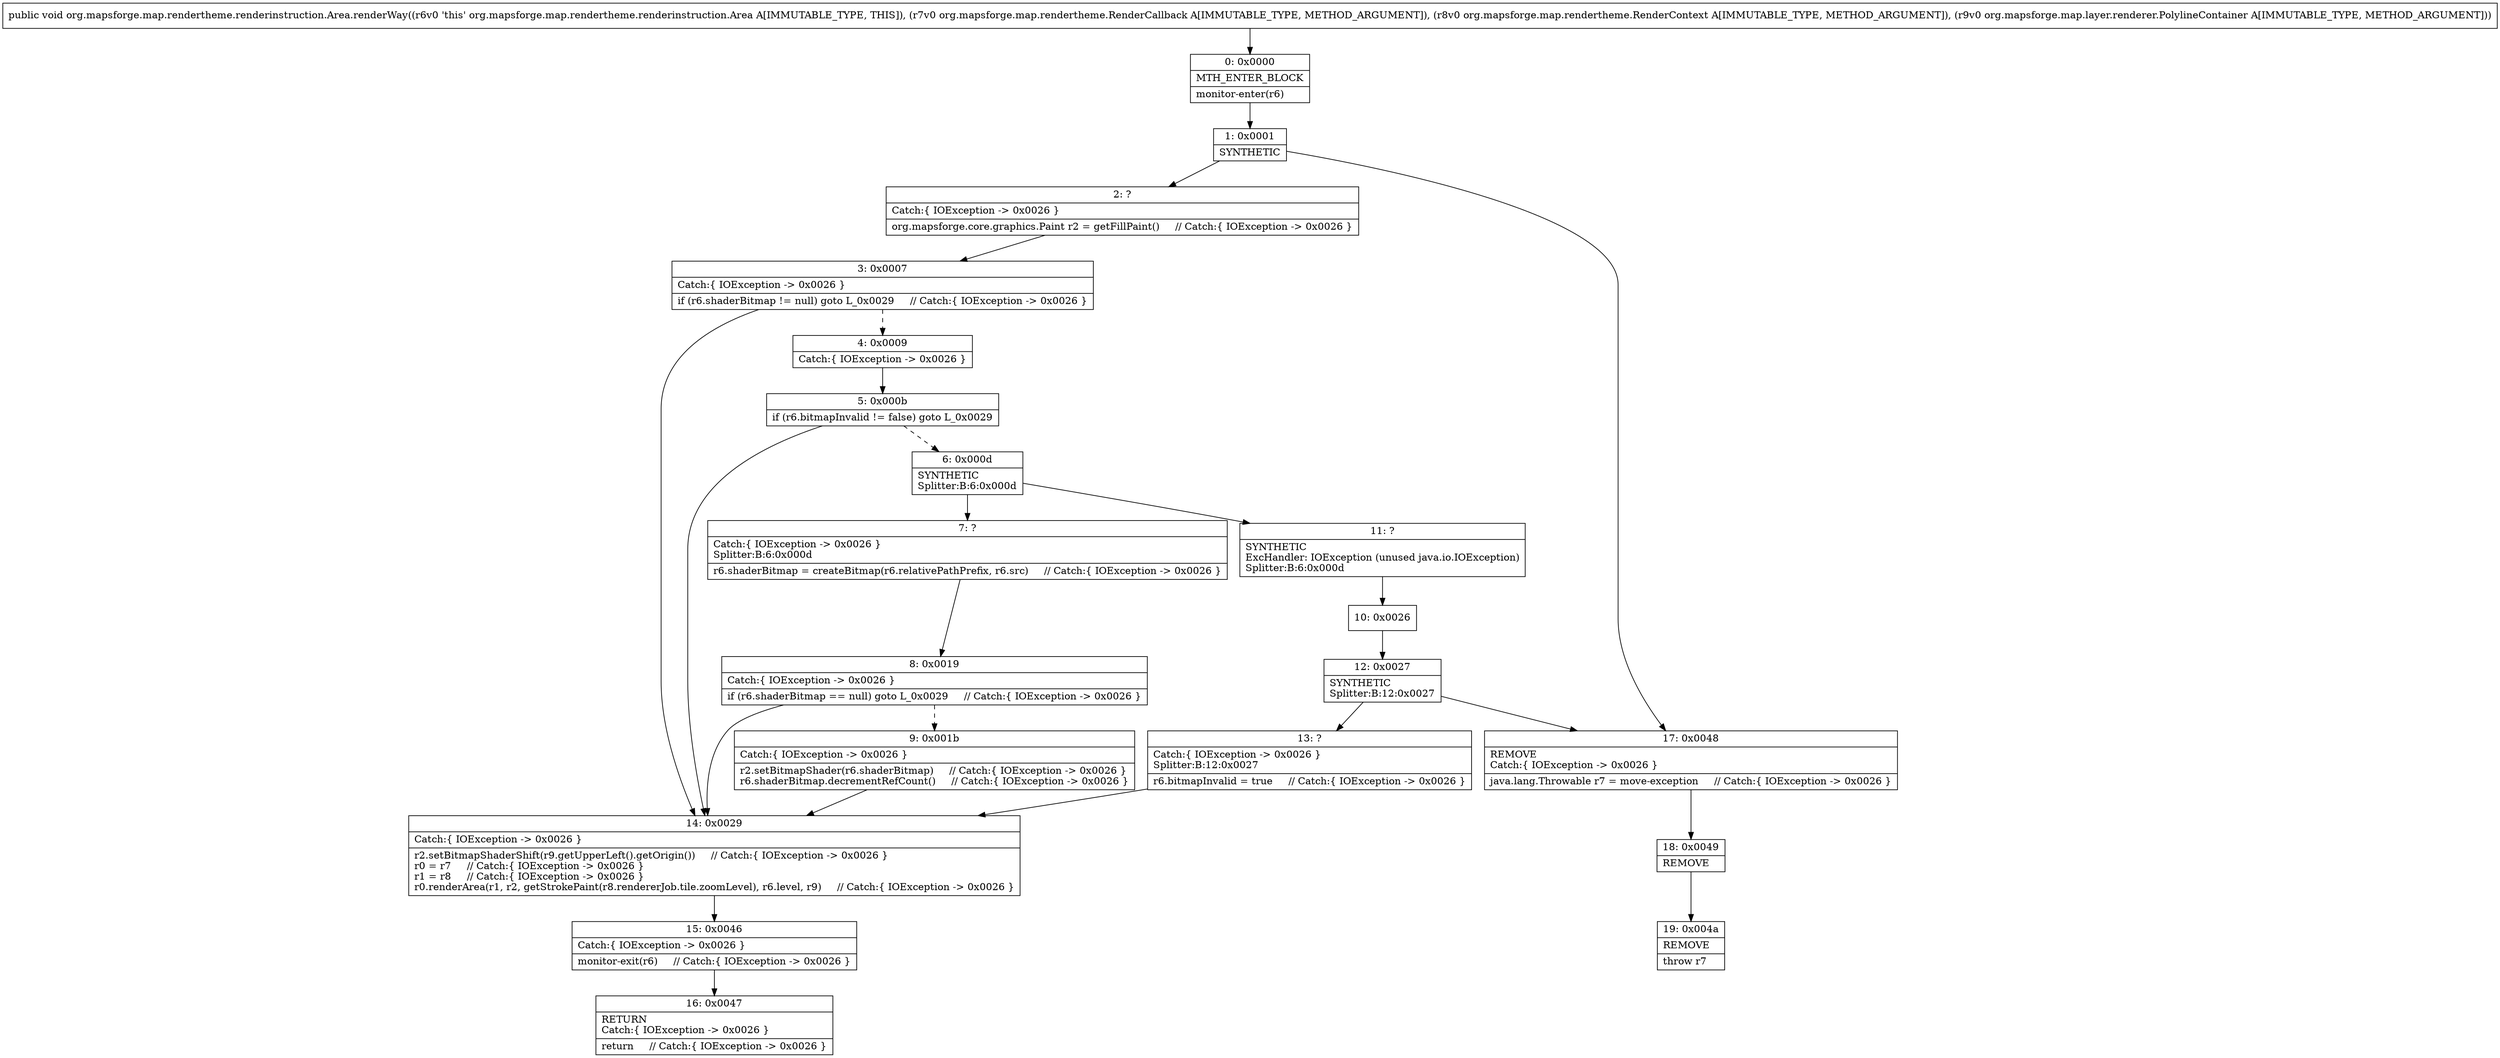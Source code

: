 digraph "CFG fororg.mapsforge.map.rendertheme.renderinstruction.Area.renderWay(Lorg\/mapsforge\/map\/rendertheme\/RenderCallback;Lorg\/mapsforge\/map\/rendertheme\/RenderContext;Lorg\/mapsforge\/map\/layer\/renderer\/PolylineContainer;)V" {
Node_0 [shape=record,label="{0\:\ 0x0000|MTH_ENTER_BLOCK\l|monitor\-enter(r6)\l}"];
Node_1 [shape=record,label="{1\:\ 0x0001|SYNTHETIC\l}"];
Node_2 [shape=record,label="{2\:\ ?|Catch:\{ IOException \-\> 0x0026 \}\l|org.mapsforge.core.graphics.Paint r2 = getFillPaint()     \/\/ Catch:\{ IOException \-\> 0x0026 \}\l}"];
Node_3 [shape=record,label="{3\:\ 0x0007|Catch:\{ IOException \-\> 0x0026 \}\l|if (r6.shaderBitmap != null) goto L_0x0029     \/\/ Catch:\{ IOException \-\> 0x0026 \}\l}"];
Node_4 [shape=record,label="{4\:\ 0x0009|Catch:\{ IOException \-\> 0x0026 \}\l}"];
Node_5 [shape=record,label="{5\:\ 0x000b|if (r6.bitmapInvalid != false) goto L_0x0029\l}"];
Node_6 [shape=record,label="{6\:\ 0x000d|SYNTHETIC\lSplitter:B:6:0x000d\l}"];
Node_7 [shape=record,label="{7\:\ ?|Catch:\{ IOException \-\> 0x0026 \}\lSplitter:B:6:0x000d\l|r6.shaderBitmap = createBitmap(r6.relativePathPrefix, r6.src)     \/\/ Catch:\{ IOException \-\> 0x0026 \}\l}"];
Node_8 [shape=record,label="{8\:\ 0x0019|Catch:\{ IOException \-\> 0x0026 \}\l|if (r6.shaderBitmap == null) goto L_0x0029     \/\/ Catch:\{ IOException \-\> 0x0026 \}\l}"];
Node_9 [shape=record,label="{9\:\ 0x001b|Catch:\{ IOException \-\> 0x0026 \}\l|r2.setBitmapShader(r6.shaderBitmap)     \/\/ Catch:\{ IOException \-\> 0x0026 \}\lr6.shaderBitmap.decrementRefCount()     \/\/ Catch:\{ IOException \-\> 0x0026 \}\l}"];
Node_10 [shape=record,label="{10\:\ 0x0026}"];
Node_11 [shape=record,label="{11\:\ ?|SYNTHETIC\lExcHandler: IOException (unused java.io.IOException)\lSplitter:B:6:0x000d\l}"];
Node_12 [shape=record,label="{12\:\ 0x0027|SYNTHETIC\lSplitter:B:12:0x0027\l}"];
Node_13 [shape=record,label="{13\:\ ?|Catch:\{ IOException \-\> 0x0026 \}\lSplitter:B:12:0x0027\l|r6.bitmapInvalid = true     \/\/ Catch:\{ IOException \-\> 0x0026 \}\l}"];
Node_14 [shape=record,label="{14\:\ 0x0029|Catch:\{ IOException \-\> 0x0026 \}\l|r2.setBitmapShaderShift(r9.getUpperLeft().getOrigin())     \/\/ Catch:\{ IOException \-\> 0x0026 \}\lr0 = r7     \/\/ Catch:\{ IOException \-\> 0x0026 \}\lr1 = r8     \/\/ Catch:\{ IOException \-\> 0x0026 \}\lr0.renderArea(r1, r2, getStrokePaint(r8.rendererJob.tile.zoomLevel), r6.level, r9)     \/\/ Catch:\{ IOException \-\> 0x0026 \}\l}"];
Node_15 [shape=record,label="{15\:\ 0x0046|Catch:\{ IOException \-\> 0x0026 \}\l|monitor\-exit(r6)     \/\/ Catch:\{ IOException \-\> 0x0026 \}\l}"];
Node_16 [shape=record,label="{16\:\ 0x0047|RETURN\lCatch:\{ IOException \-\> 0x0026 \}\l|return     \/\/ Catch:\{ IOException \-\> 0x0026 \}\l}"];
Node_17 [shape=record,label="{17\:\ 0x0048|REMOVE\lCatch:\{ IOException \-\> 0x0026 \}\l|java.lang.Throwable r7 = move\-exception     \/\/ Catch:\{ IOException \-\> 0x0026 \}\l}"];
Node_18 [shape=record,label="{18\:\ 0x0049|REMOVE\l}"];
Node_19 [shape=record,label="{19\:\ 0x004a|REMOVE\l|throw r7\l}"];
MethodNode[shape=record,label="{public void org.mapsforge.map.rendertheme.renderinstruction.Area.renderWay((r6v0 'this' org.mapsforge.map.rendertheme.renderinstruction.Area A[IMMUTABLE_TYPE, THIS]), (r7v0 org.mapsforge.map.rendertheme.RenderCallback A[IMMUTABLE_TYPE, METHOD_ARGUMENT]), (r8v0 org.mapsforge.map.rendertheme.RenderContext A[IMMUTABLE_TYPE, METHOD_ARGUMENT]), (r9v0 org.mapsforge.map.layer.renderer.PolylineContainer A[IMMUTABLE_TYPE, METHOD_ARGUMENT])) }"];
MethodNode -> Node_0;
Node_0 -> Node_1;
Node_1 -> Node_2;
Node_1 -> Node_17;
Node_2 -> Node_3;
Node_3 -> Node_4[style=dashed];
Node_3 -> Node_14;
Node_4 -> Node_5;
Node_5 -> Node_6[style=dashed];
Node_5 -> Node_14;
Node_6 -> Node_7;
Node_6 -> Node_11;
Node_7 -> Node_8;
Node_8 -> Node_9[style=dashed];
Node_8 -> Node_14;
Node_9 -> Node_14;
Node_10 -> Node_12;
Node_11 -> Node_10;
Node_12 -> Node_13;
Node_12 -> Node_17;
Node_13 -> Node_14;
Node_14 -> Node_15;
Node_15 -> Node_16;
Node_17 -> Node_18;
Node_18 -> Node_19;
}

